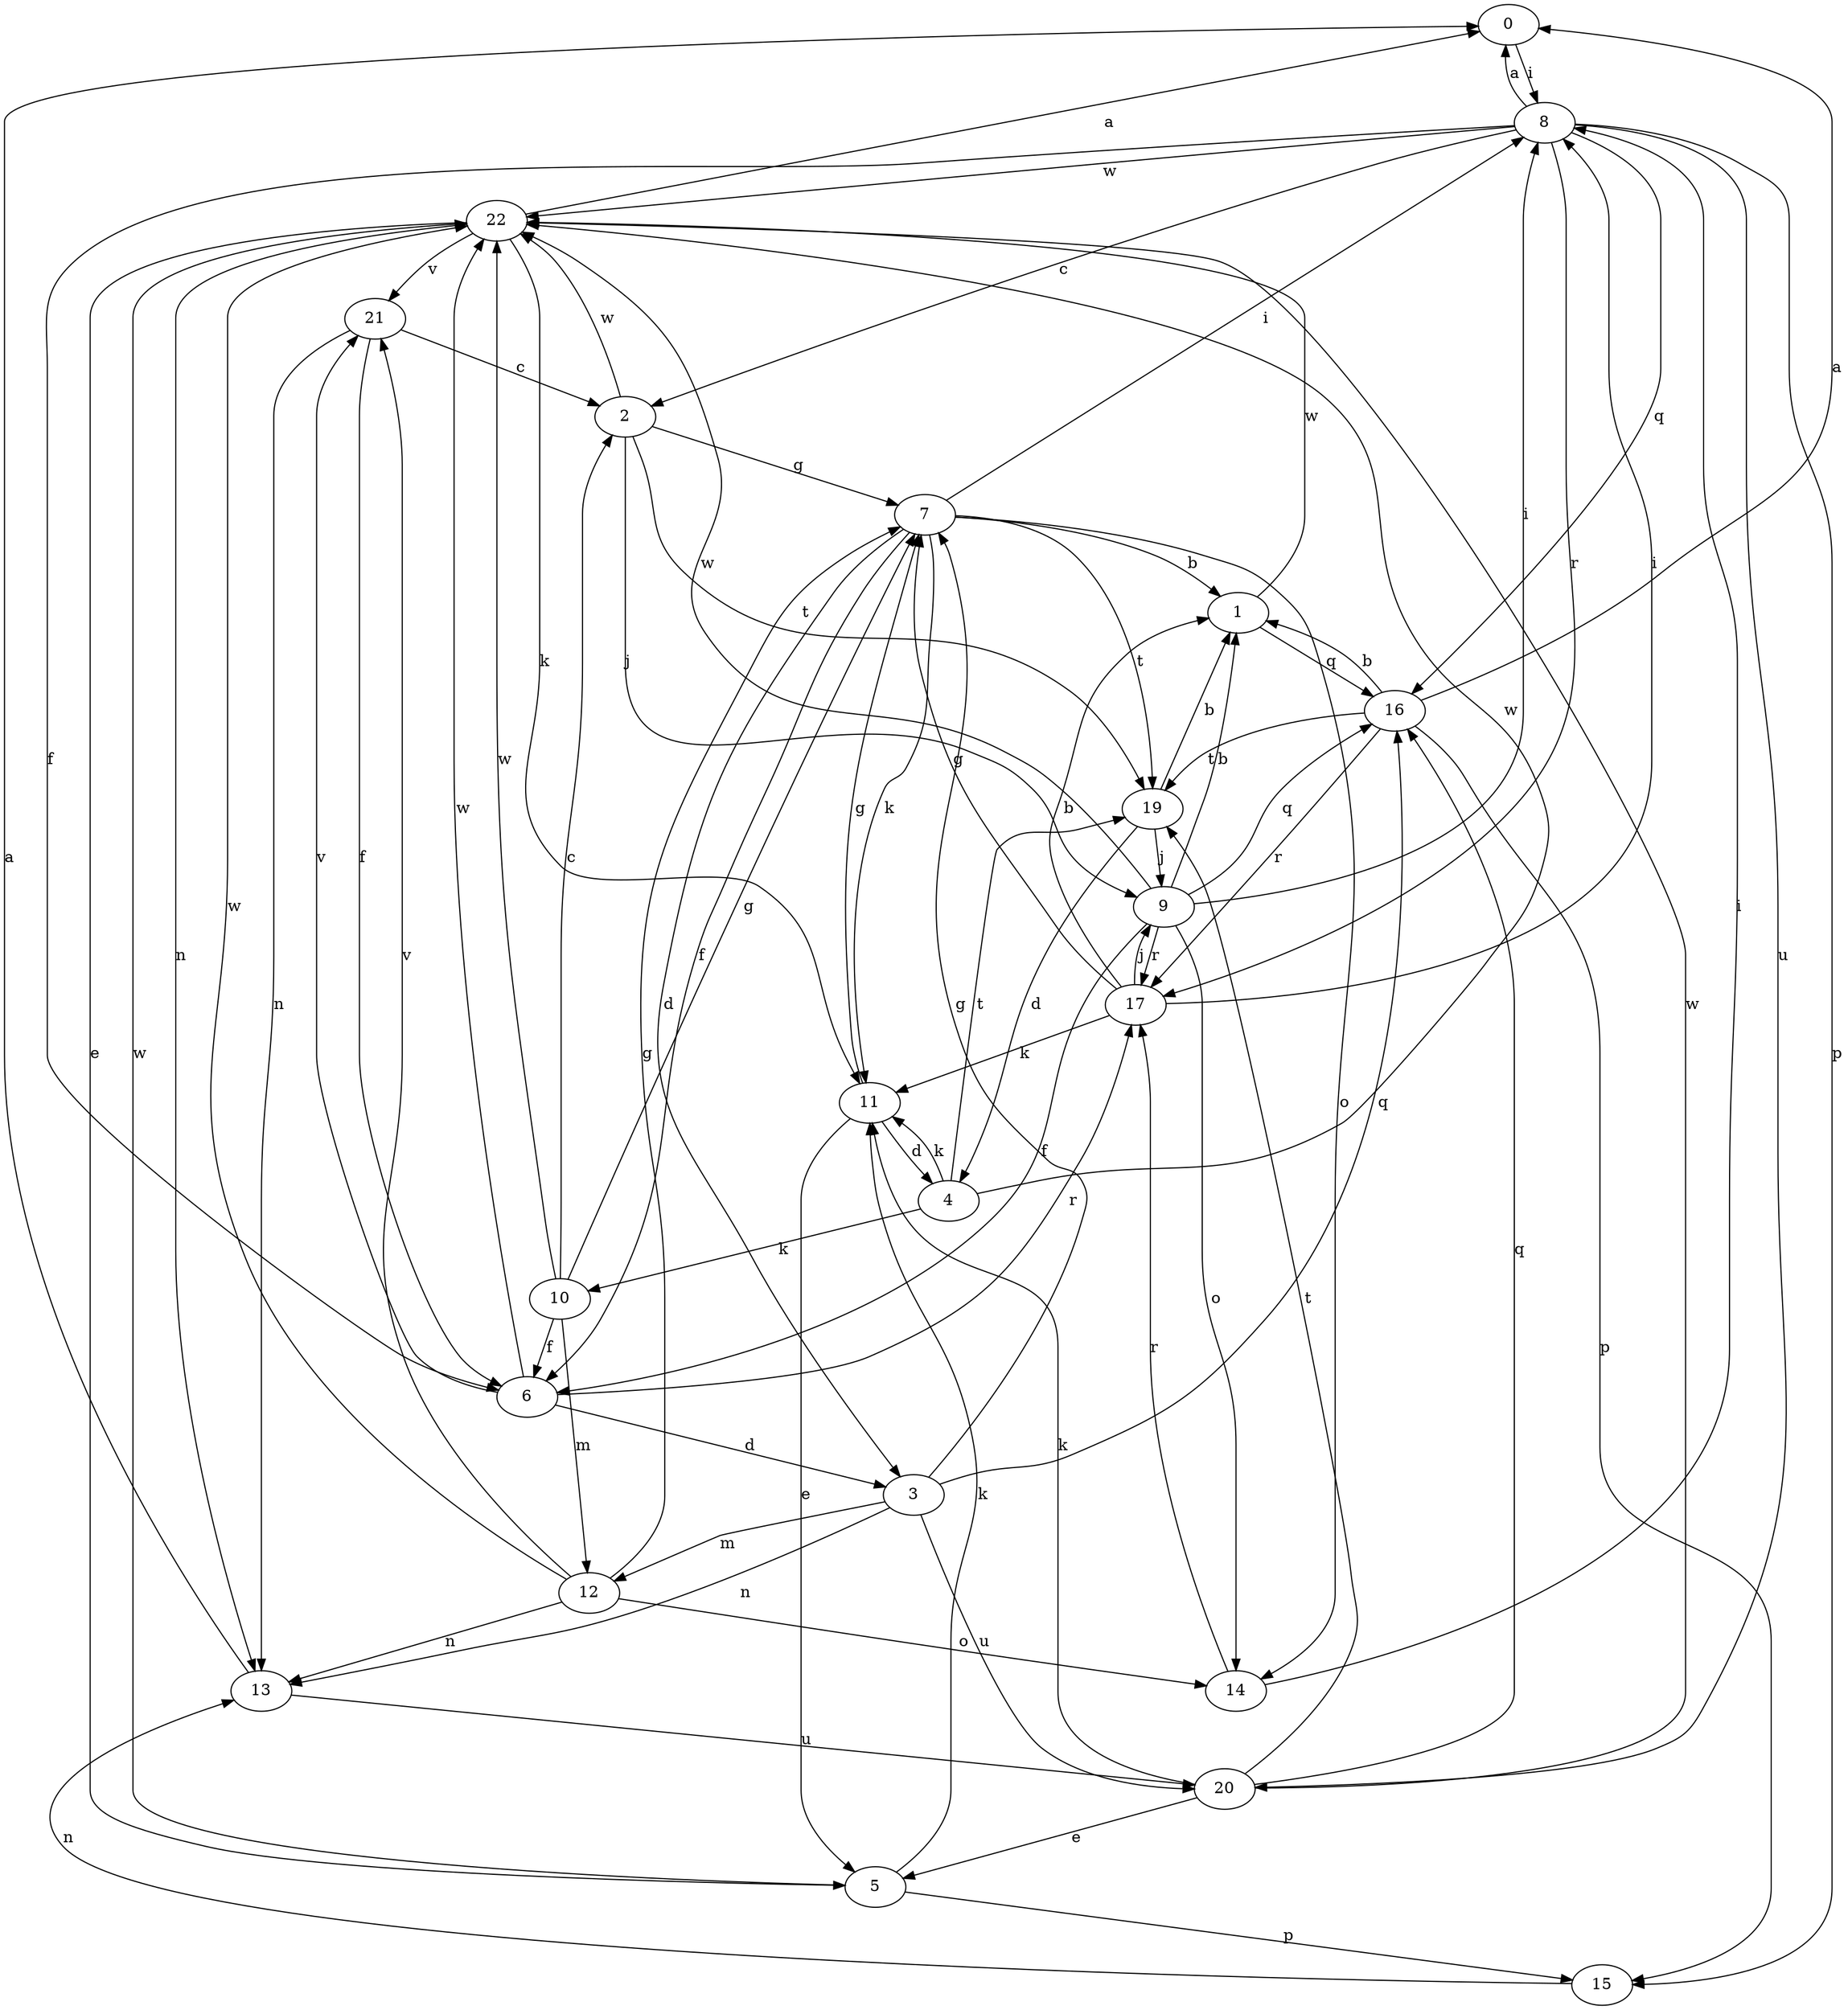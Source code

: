 strict digraph  {
0;
1;
2;
3;
4;
5;
6;
7;
8;
9;
10;
11;
12;
13;
14;
15;
16;
17;
19;
20;
21;
22;
0 -> 8  [label=i];
1 -> 16  [label=q];
1 -> 22  [label=w];
2 -> 7  [label=g];
2 -> 9  [label=j];
2 -> 19  [label=t];
2 -> 22  [label=w];
3 -> 7  [label=g];
3 -> 12  [label=m];
3 -> 13  [label=n];
3 -> 16  [label=q];
3 -> 20  [label=u];
4 -> 10  [label=k];
4 -> 11  [label=k];
4 -> 19  [label=t];
4 -> 22  [label=w];
5 -> 11  [label=k];
5 -> 15  [label=p];
5 -> 22  [label=w];
6 -> 3  [label=d];
6 -> 17  [label=r];
6 -> 21  [label=v];
6 -> 22  [label=w];
7 -> 1  [label=b];
7 -> 3  [label=d];
7 -> 6  [label=f];
7 -> 8  [label=i];
7 -> 11  [label=k];
7 -> 14  [label=o];
7 -> 19  [label=t];
8 -> 0  [label=a];
8 -> 2  [label=c];
8 -> 6  [label=f];
8 -> 15  [label=p];
8 -> 16  [label=q];
8 -> 17  [label=r];
8 -> 20  [label=u];
8 -> 22  [label=w];
9 -> 1  [label=b];
9 -> 6  [label=f];
9 -> 8  [label=i];
9 -> 14  [label=o];
9 -> 16  [label=q];
9 -> 17  [label=r];
9 -> 22  [label=w];
10 -> 2  [label=c];
10 -> 6  [label=f];
10 -> 7  [label=g];
10 -> 12  [label=m];
10 -> 22  [label=w];
11 -> 4  [label=d];
11 -> 5  [label=e];
11 -> 7  [label=g];
12 -> 7  [label=g];
12 -> 13  [label=n];
12 -> 14  [label=o];
12 -> 21  [label=v];
12 -> 22  [label=w];
13 -> 0  [label=a];
13 -> 20  [label=u];
14 -> 8  [label=i];
14 -> 17  [label=r];
15 -> 13  [label=n];
16 -> 0  [label=a];
16 -> 1  [label=b];
16 -> 15  [label=p];
16 -> 17  [label=r];
16 -> 19  [label=t];
17 -> 1  [label=b];
17 -> 7  [label=g];
17 -> 8  [label=i];
17 -> 9  [label=j];
17 -> 11  [label=k];
19 -> 1  [label=b];
19 -> 4  [label=d];
19 -> 9  [label=j];
20 -> 5  [label=e];
20 -> 11  [label=k];
20 -> 16  [label=q];
20 -> 19  [label=t];
20 -> 22  [label=w];
21 -> 2  [label=c];
21 -> 6  [label=f];
21 -> 13  [label=n];
22 -> 0  [label=a];
22 -> 5  [label=e];
22 -> 11  [label=k];
22 -> 13  [label=n];
22 -> 21  [label=v];
}
